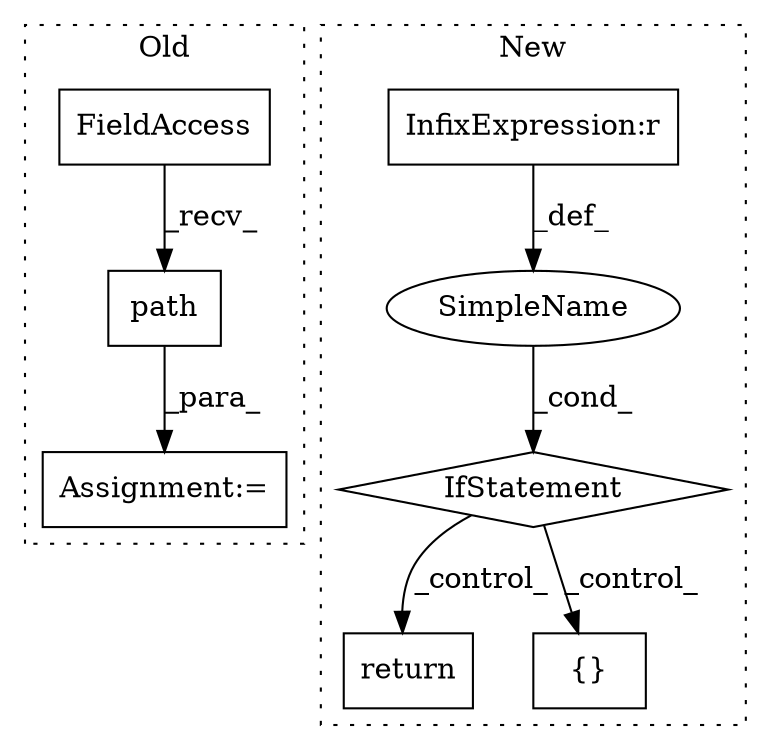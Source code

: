 digraph G {
subgraph cluster0 {
1 [label="path" a="32" s="827,857" l="5,1" shape="box"];
5 [label="Assignment:=" a="7" s="804" l="1" shape="box"];
6 [label="FieldAccess" a="22" s="815" l="11" shape="box"];
label = "Old";
style="dotted";
}
subgraph cluster1 {
2 [label="return" a="41" s="721" l="7" shape="box"];
3 [label="IfStatement" a="25" s="685,711" l="4,2" shape="diamond"];
4 [label="SimpleName" a="42" s="" l="" shape="ellipse"];
7 [label="InfixExpression:r" a="27" s="703" l="4" shape="box"];
8 [label="{}" a="4" s="818" l="2" shape="box"];
label = "New";
style="dotted";
}
1 -> 5 [label="_para_"];
3 -> 8 [label="_control_"];
3 -> 2 [label="_control_"];
4 -> 3 [label="_cond_"];
6 -> 1 [label="_recv_"];
7 -> 4 [label="_def_"];
}